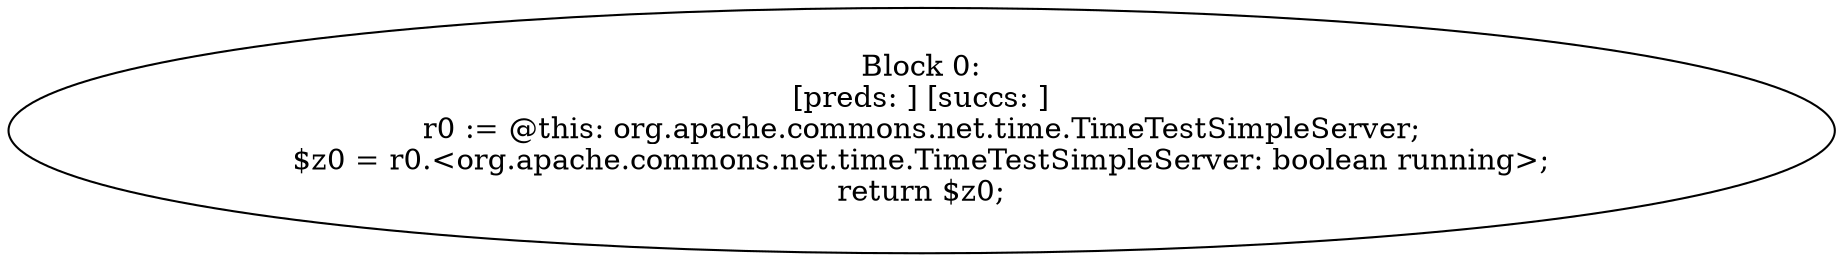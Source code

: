 digraph "unitGraph" {
    "Block 0:
[preds: ] [succs: ]
r0 := @this: org.apache.commons.net.time.TimeTestSimpleServer;
$z0 = r0.<org.apache.commons.net.time.TimeTestSimpleServer: boolean running>;
return $z0;
"
}
